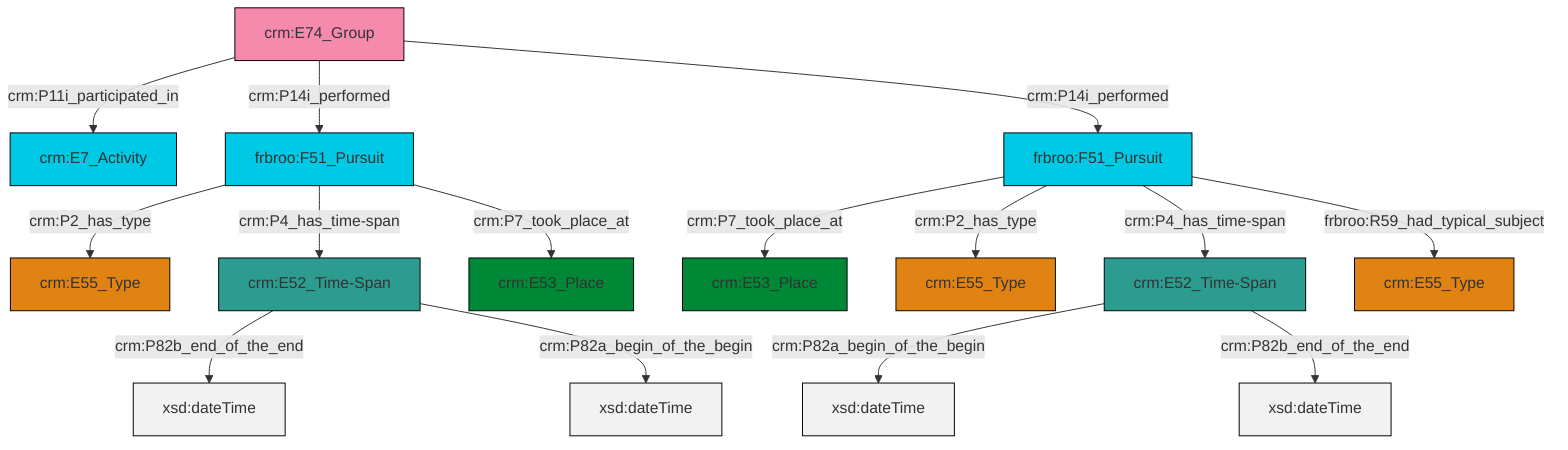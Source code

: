 graph TD
classDef Literal fill:#f2f2f2,stroke:#000000;
classDef CRM_Entity fill:#FFFFFF,stroke:#000000;
classDef Temporal_Entity fill:#00C9E6, stroke:#000000;
classDef Type fill:#E18312, stroke:#000000;
classDef Time-Span fill:#2C9C91, stroke:#000000;
classDef Appellation fill:#FFEB7F, stroke:#000000;
classDef Place fill:#008836, stroke:#000000;
classDef Persistent_Item fill:#B266B2, stroke:#000000;
classDef Conceptual_Object fill:#FFD700, stroke:#000000;
classDef Physical_Thing fill:#D2B48C, stroke:#000000;
classDef Actor fill:#f58aad, stroke:#000000;
classDef PC_Classes fill:#4ce600, stroke:#000000;
classDef Multi fill:#cccccc,stroke:#000000;

0["crm:E74_Group"]:::Actor -->|crm:P11i_participated_in| 1["crm:E7_Activity"]:::Temporal_Entity
0["crm:E74_Group"]:::Actor -->|crm:P14i_performed| 2["frbroo:F51_Pursuit"]:::Temporal_Entity
3["frbroo:F51_Pursuit"]:::Temporal_Entity -->|crm:P7_took_place_at| 4["crm:E53_Place"]:::Place
5["crm:E52_Time-Span"]:::Time-Span -->|crm:P82a_begin_of_the_begin| 6[xsd:dateTime]:::Literal
7["crm:E52_Time-Span"]:::Time-Span -->|crm:P82b_end_of_the_end| 8[xsd:dateTime]:::Literal
3["frbroo:F51_Pursuit"]:::Temporal_Entity -->|crm:P2_has_type| 9["crm:E55_Type"]:::Type
7["crm:E52_Time-Span"]:::Time-Span -->|crm:P82a_begin_of_the_begin| 11[xsd:dateTime]:::Literal
0["crm:E74_Group"]:::Actor -->|crm:P14i_performed| 3["frbroo:F51_Pursuit"]:::Temporal_Entity
3["frbroo:F51_Pursuit"]:::Temporal_Entity -->|crm:P4_has_time-span| 5["crm:E52_Time-Span"]:::Time-Span
2["frbroo:F51_Pursuit"]:::Temporal_Entity -->|crm:P2_has_type| 13["crm:E55_Type"]:::Type
5["crm:E52_Time-Span"]:::Time-Span -->|crm:P82b_end_of_the_end| 18[xsd:dateTime]:::Literal
2["frbroo:F51_Pursuit"]:::Temporal_Entity -->|crm:P4_has_time-span| 7["crm:E52_Time-Span"]:::Time-Span
2["frbroo:F51_Pursuit"]:::Temporal_Entity -->|crm:P7_took_place_at| 16["crm:E53_Place"]:::Place
3["frbroo:F51_Pursuit"]:::Temporal_Entity -->|frbroo:R59_had_typical_subject| 24["crm:E55_Type"]:::Type